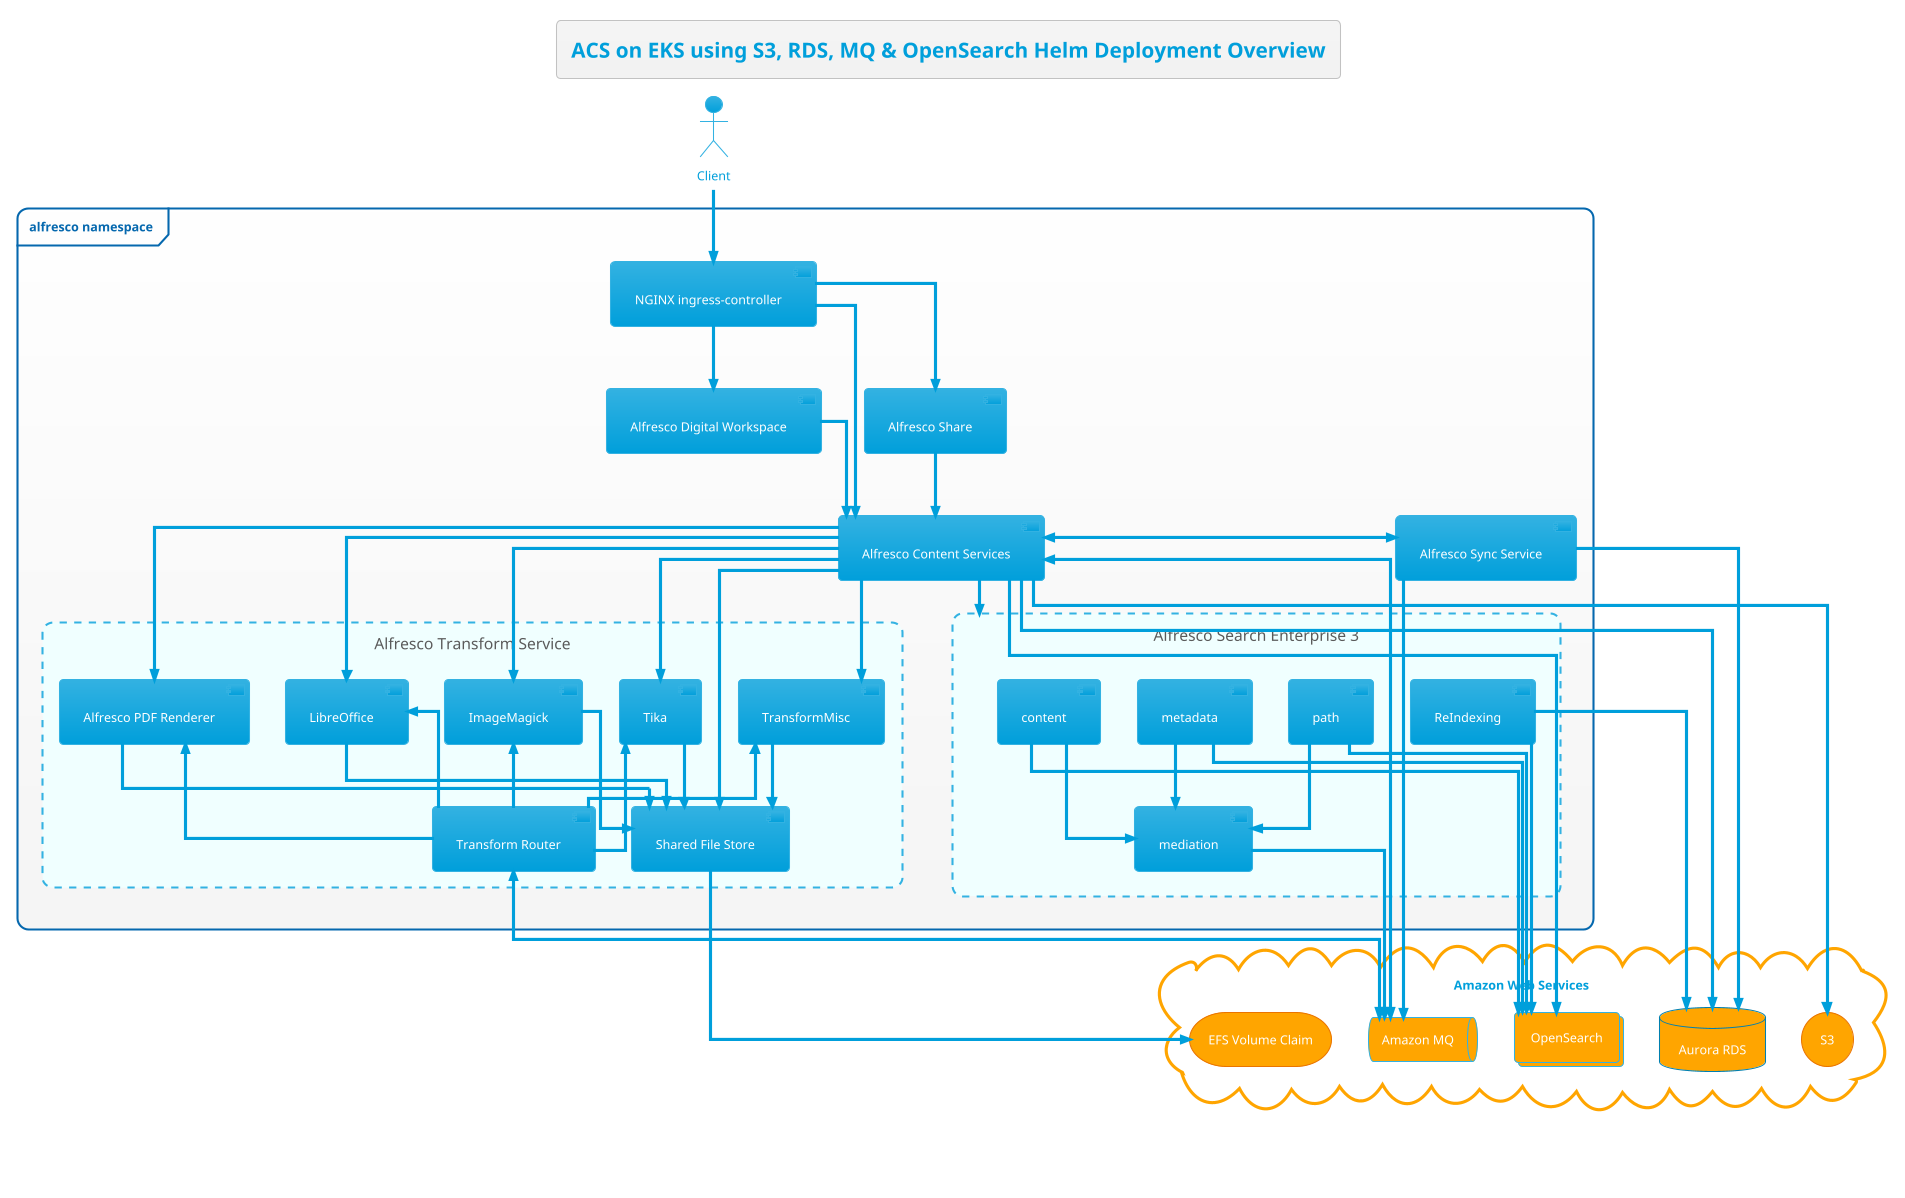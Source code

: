 @startuml
!theme bluegray
Title: ACS on EKS using S3, RDS, MQ & OpenSearch Helm Deployment Overview

skinparam linetype ortho

skinparam cloud {
    BorderThickness 3
    BorderColor Orange
    BackgroundColor white
    CloudFontSize 15
}

skinparam rectangle {
    BorderStyle dashed
    BackgroundColor Azure
    FontSize 15
    FontStyle none
}

actor Client

frame "alfresco namespace" {
    component "NGINX ingress-controller" as nginx
    component "Alfresco Digital Workspace" as adw
    together {
        component "Alfresco Content Services" as acs
        component "Alfresco Share" as share
    }
    rectangle "Alfresco Search Enterprise 3" as se3 {
        component "mediation" as se3mediation
        component "content" as se3content
        component "metadata" as se3metadata
        component "path" as se3path
        component "ReIndexing" as se3reidx
    }
    component "Alfresco Sync Service" as sync
    rectangle "Alfresco Transform Service" {
        component "Transform Router" as tr
        component "Shared File Store" as sfs
        component "Alfresco PDF Renderer" as pdfr
        component "LibreOffice" as libr
        component "ImageMagick" as img
        component "Tika" as tika
        component "TransformMisc" as misc
    }
}

cloud "Amazon Web Services" {
    database "Aurora RDS" as db #Orange
    storage "S3" as s3 #Orange
    storage "EFS Volume Claim" as vc #Orange
    queue "Amazon MQ" as mq #Orange
    collections "OpenSearch" as osearch #Orange
}

acs -[hidden]- se3

Client -->> nginx

nginx -->> acs
nginx -->> share
nginx -->> adw

acs -->> s3
acs -->> osearch
se3content -->> osearch
se3metadata -->> osearch
se3path -->> osearch
se3content -->> se3mediation
se3metadata -->> se3mediation
se3path -->> se3mediation
se3mediation -->> mq
se3reidx -->> db
se3reidx -->> osearch
sfs -->> vc

se3 <<-- acs
acs -->> db
acs -->> pdfr
acs -->> libr
acs -->> img
acs -->> tika
acs -->> misc
acs -->> sfs
acs <<-->> mq
tr -up->> pdfr
tr -up->> libr
tr -up->> img
tr -up->> tika
tr -up->> misc
tr <<-->> mq
pdfr -->> sfs
libr -->> sfs
img -->> sfs
tika -->> sfs
misc -->> sfs
share -->> acs
adw -->> acs

sync <<->> acs
sync -->> db
sync -->> mq

center footer Copyright 2021 Alfresco Software Inc

@enduml
